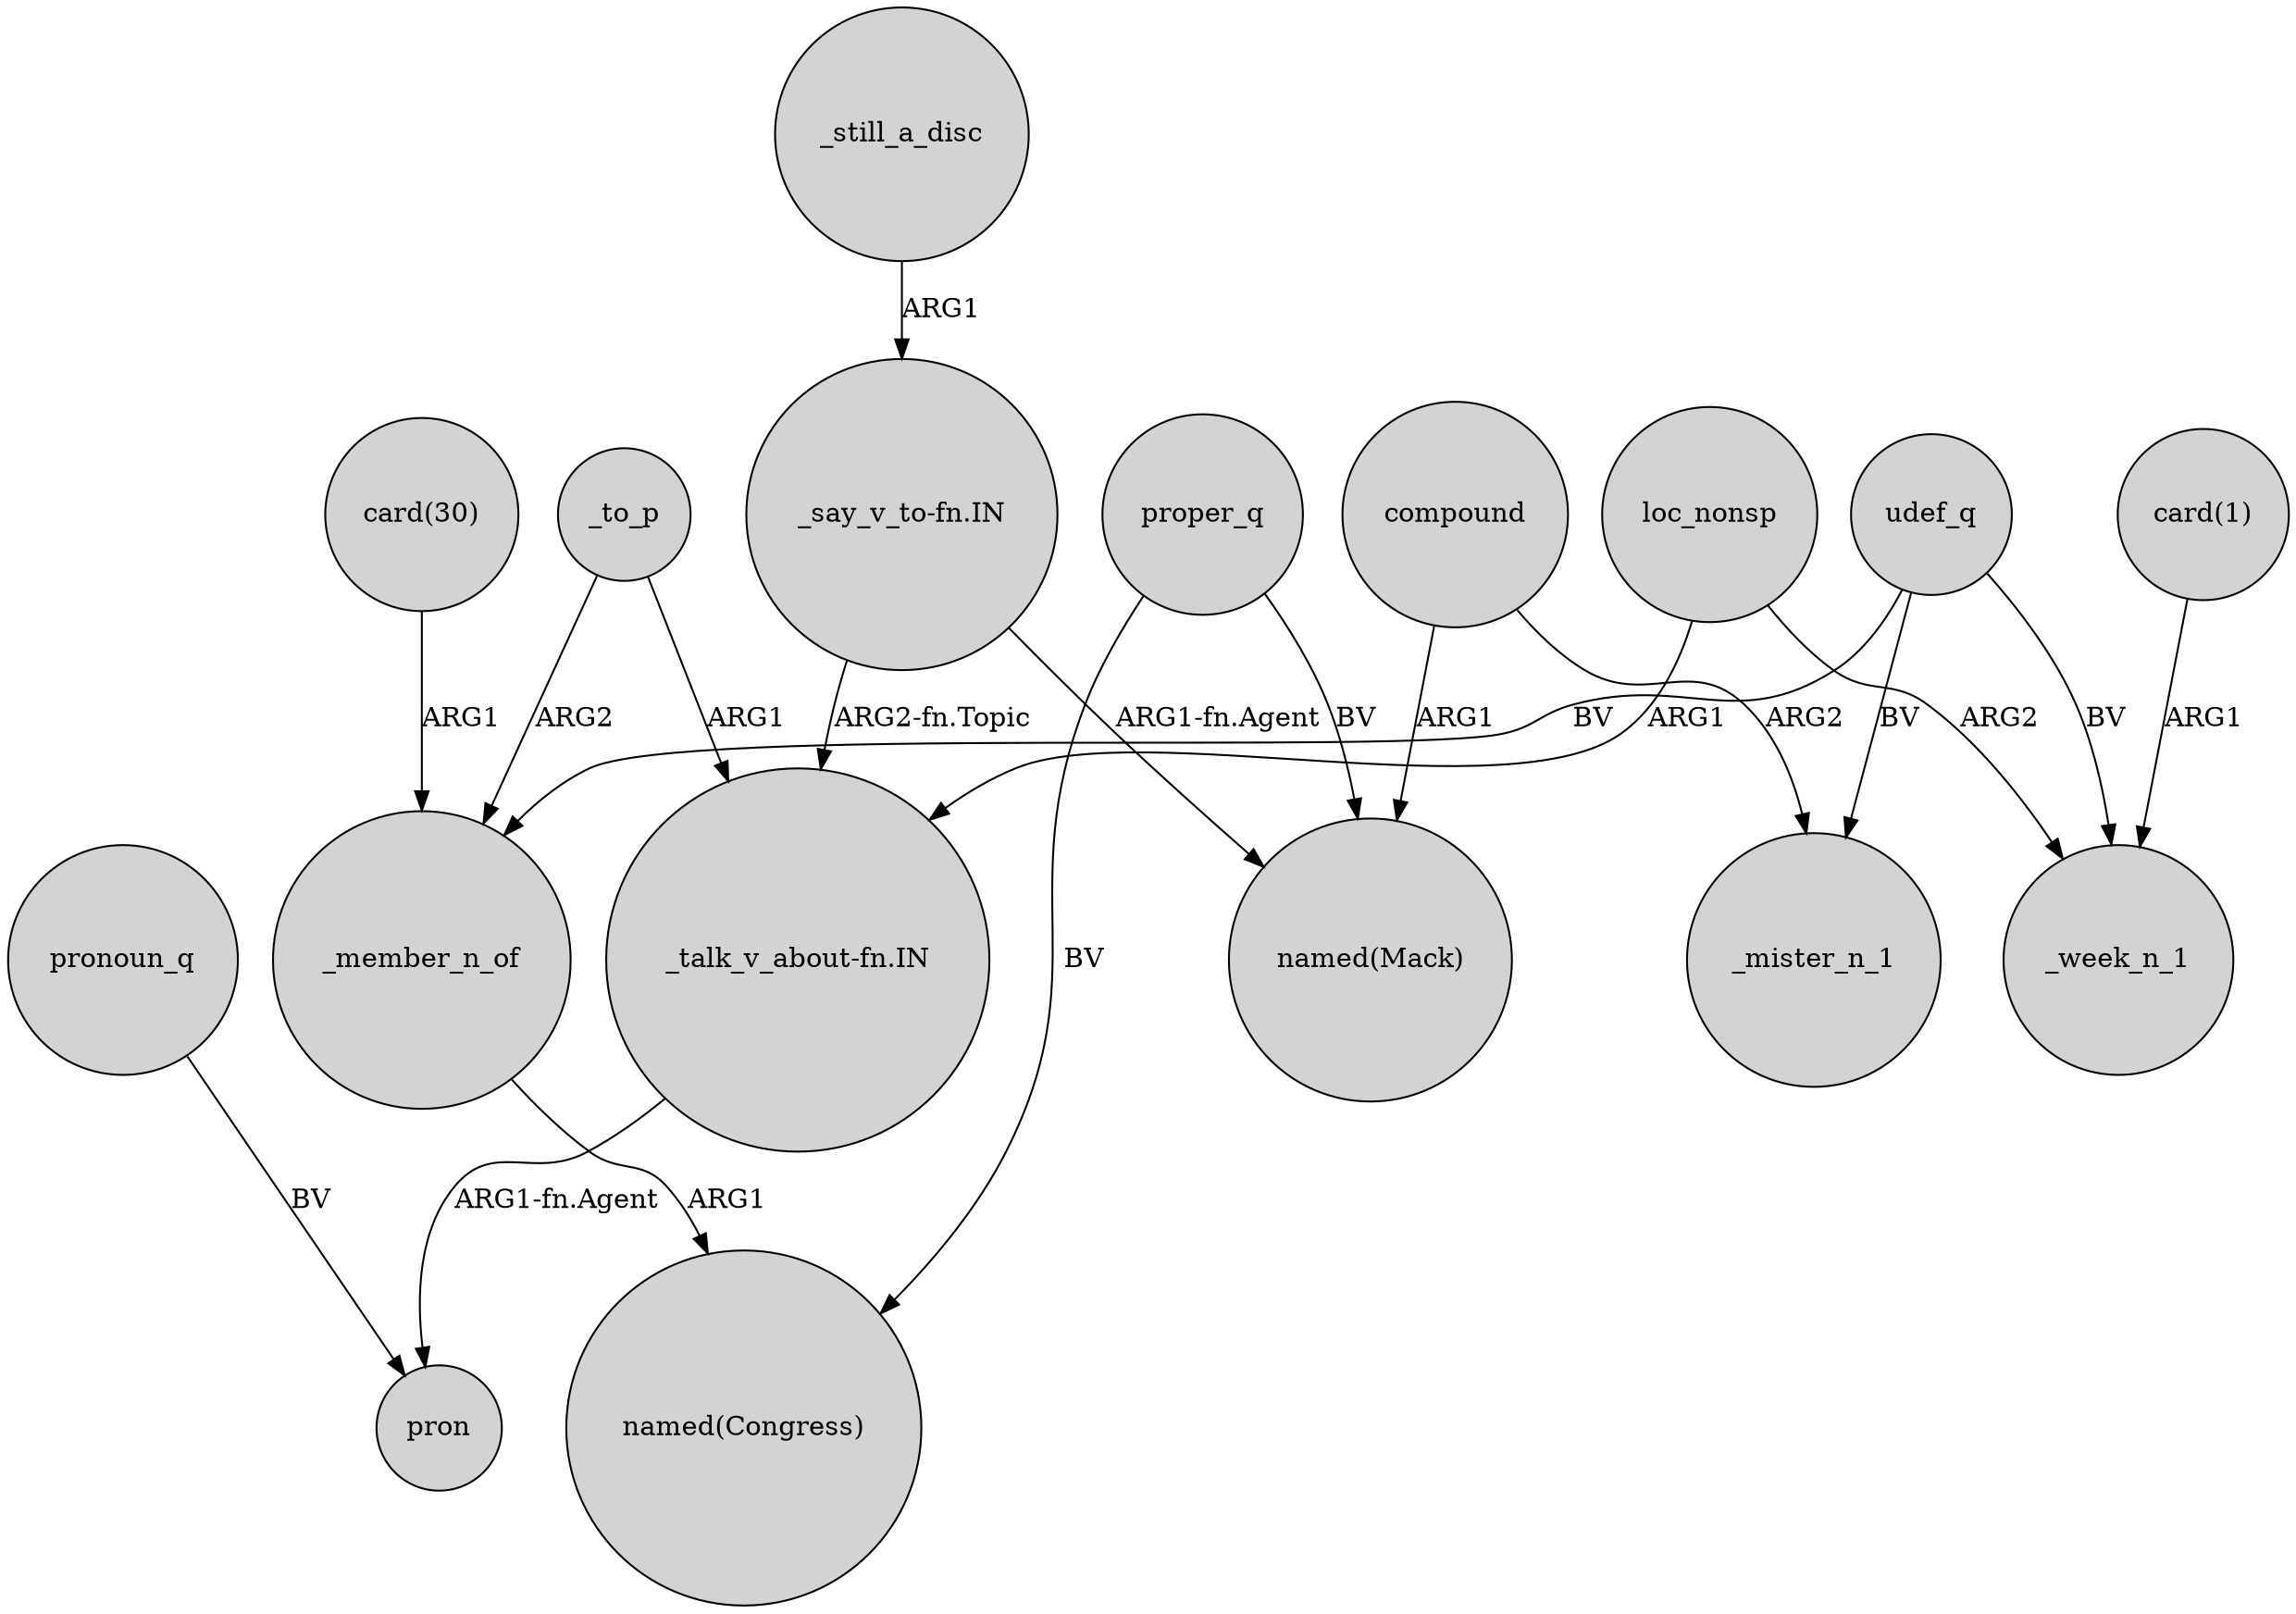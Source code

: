digraph {
	node [shape=circle style=filled]
	loc_nonsp -> "_talk_v_about-fn.IN" [label=ARG1]
	compound -> _mister_n_1 [label=ARG2]
	"card(30)" -> _member_n_of [label=ARG1]
	_to_p -> "_talk_v_about-fn.IN" [label=ARG1]
	"_say_v_to-fn.IN" -> "named(Mack)" [label="ARG1-fn.Agent"]
	"_talk_v_about-fn.IN" -> pron [label="ARG1-fn.Agent"]
	udef_q -> _mister_n_1 [label=BV]
	proper_q -> "named(Congress)" [label=BV]
	pronoun_q -> pron [label=BV]
	loc_nonsp -> _week_n_1 [label=ARG2]
	proper_q -> "named(Mack)" [label=BV]
	compound -> "named(Mack)" [label=ARG1]
	udef_q -> _week_n_1 [label=BV]
	udef_q -> _member_n_of [label=BV]
	_still_a_disc -> "_say_v_to-fn.IN" [label=ARG1]
	_to_p -> _member_n_of [label=ARG2]
	"_say_v_to-fn.IN" -> "_talk_v_about-fn.IN" [label="ARG2-fn.Topic"]
	_member_n_of -> "named(Congress)" [label=ARG1]
	"card(1)" -> _week_n_1 [label=ARG1]
}
